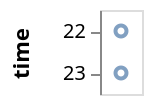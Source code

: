 {
  "$schema": "https://vega.github.io/schema/vega/v4.json",
  "description": "Google's stock price over time.",
  "autosize": "pad",
  "padding": 5,
  "width": 21,
  "style": "cell",
  "data": [
    {
      "name": "source_0",
      "values": [
        {"date": "10 Oct 2011 22:48:00"},
        {"date": "11 Oct 2022 23:00:00"}
      ]
    },
    {
      "name": "data_0",
      "source": "source_0",
      "transform": [
        {"type": "formula", "expr": "toDate(datum[\"date\"])", "as": "date"},
        {
          "type": "formula",
          "as": "hours_date",
          "expr": "datetime(0, 0, 1, hours(datum[\"date\"]), 0, 0, 0)"
        }
      ]
    }
  ],
  "signals": [
    {"name": "y_step", "value": 21},
    {
      "name": "height",
      "update": "bandspace(domain('y').length, 1, 0.5) * y_step"
    }
  ],
  "marks": [
    {
      "name": "marks",
      "type": "symbol",
      "style": ["point"],
      "from": {"data": "data_0"},
      "encode": {
        "update": {
          "opacity": {"value": 0.7},
          "fill": {"value": "transparent"},
          "stroke": {"value": "#4c78a8"},
          "tooltip": {
            "signal": "{\"time\": timeFormat(datum[\"hours_date\"], '%H')}"
          },
          "x": {"signal": "width", "mult": 0.5},
          "y": {"scale": "y", "field": "hours_date"}
        }
      }
    }
  ],
  "scales": [
    {
      "name": "y",
      "type": "point",
      "domain": {"data": "data_0", "field": "hours_date", "sort": true},
      "range": {"step": {"signal": "y_step"}},
      "padding": 0.5
    }
  ],
  "axes": [
    {
      "scale": "y",
      "orient": "left",
      "grid": false,
      "title": "time",
      "labelOverlap": true,
      "encode": {
        "labels": {
          "update": {"text": {"signal": "timeFormat(datum.value, '%H')"}}
        }
      },
      "zindex": 1
    }
  ],
  "config": {"axisY": {"minExtent": 30}}
}
